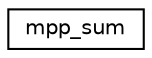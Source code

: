 digraph "Graphical Class Hierarchy"
{
 // INTERACTIVE_SVG=YES
 // LATEX_PDF_SIZE
  edge [fontname="Helvetica",fontsize="10",labelfontname="Helvetica",labelfontsize="10"];
  node [fontname="Helvetica",fontsize="10",shape=record];
  rankdir="LR";
  Node0 [label="mpp_sum",height=0.2,width=0.4,color="black", fillcolor="white", style="filled",URL="$interfacempp__mod_1_1mpp__sum.html",tooltip="Reduction operation."];
}

